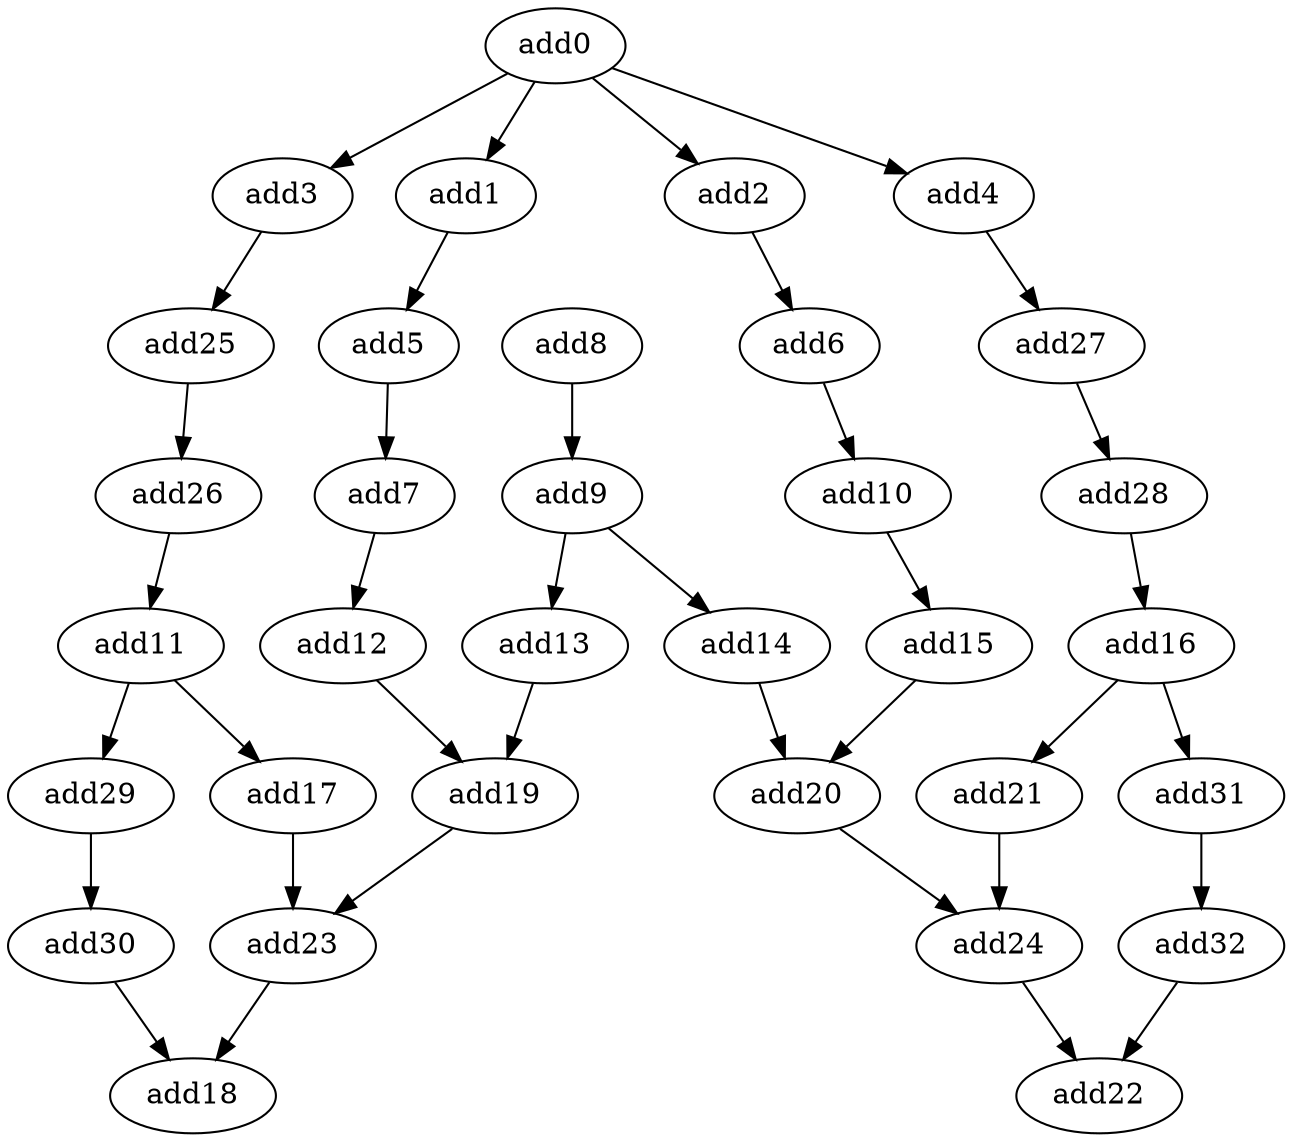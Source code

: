 digraph "G" {
add0 [opcode=add];
add1 [opcode=add];
add2 [opcode=add];
add3 [opcode=add];
add4 [opcode=add];
add5 [opcode=add];
add6 [opcode=add];
add11 [opcode=add];
add16 [opcode=add];
add7 [opcode=add];
add10 [opcode=add];
add12 [opcode=add];
add8 [opcode=add];
add9 [opcode=add];
add13 [opcode=add];
add14 [opcode=add];
add15 [opcode=add];
add17 [opcode=add];
add18 [opcode=add];
add19 [opcode=add];
add20 [opcode=add];
add21 [opcode=add];
add22 [opcode=add];
add23 [opcode=add];
add24 [opcode=add];
add25 [opcode=add];
add26 [opcode=add];
add27 [opcode=add];
add28 [opcode=add];
add29 [opcode=add];
add30 [opcode=add];
add31 [opcode=add];
add32 [opcode=add];
add0 -> add1  [key=0];
add0 -> add2  [key=0];
add0 -> add3  [key=0];
add0 -> add4  [key=0];
add1 -> add5  [key=0];
add2 -> add6  [key=0];
add3 -> add25  [key=0];
add4 -> add27  [key=0];
add5 -> add7  [key=0];
add6 -> add10  [key=0];
add11 -> add17  [key=0];
add11 -> add29  [key=0];
add16 -> add21  [key=0];
add16 -> add31  [key=0];
add7 -> add12  [key=0];
add10 -> add15  [key=0];
add12 -> add19  [key=0];
add8 -> add9  [key=0];
add9 -> add13  [key=0];
add9 -> add14  [key=0];
add13 -> add19  [key=0];
add14 -> add20  [key=0];
add15 -> add20  [key=0];
add17 -> add23  [key=0];
add19 -> add23  [key=0];
add20 -> add24  [key=0];
add21 -> add24  [key=0];
add23 -> add18  [key=0];
add24 -> add22  [key=0];
add25 -> add26  [key=0];
add26 -> add11  [key=0];
add27 -> add28  [key=0];
add28 -> add16  [key=0];
add29 -> add30  [key=0];
add30 -> add18  [key=0];
add31 -> add32  [key=0];
add32 -> add22  [key=0];
}

